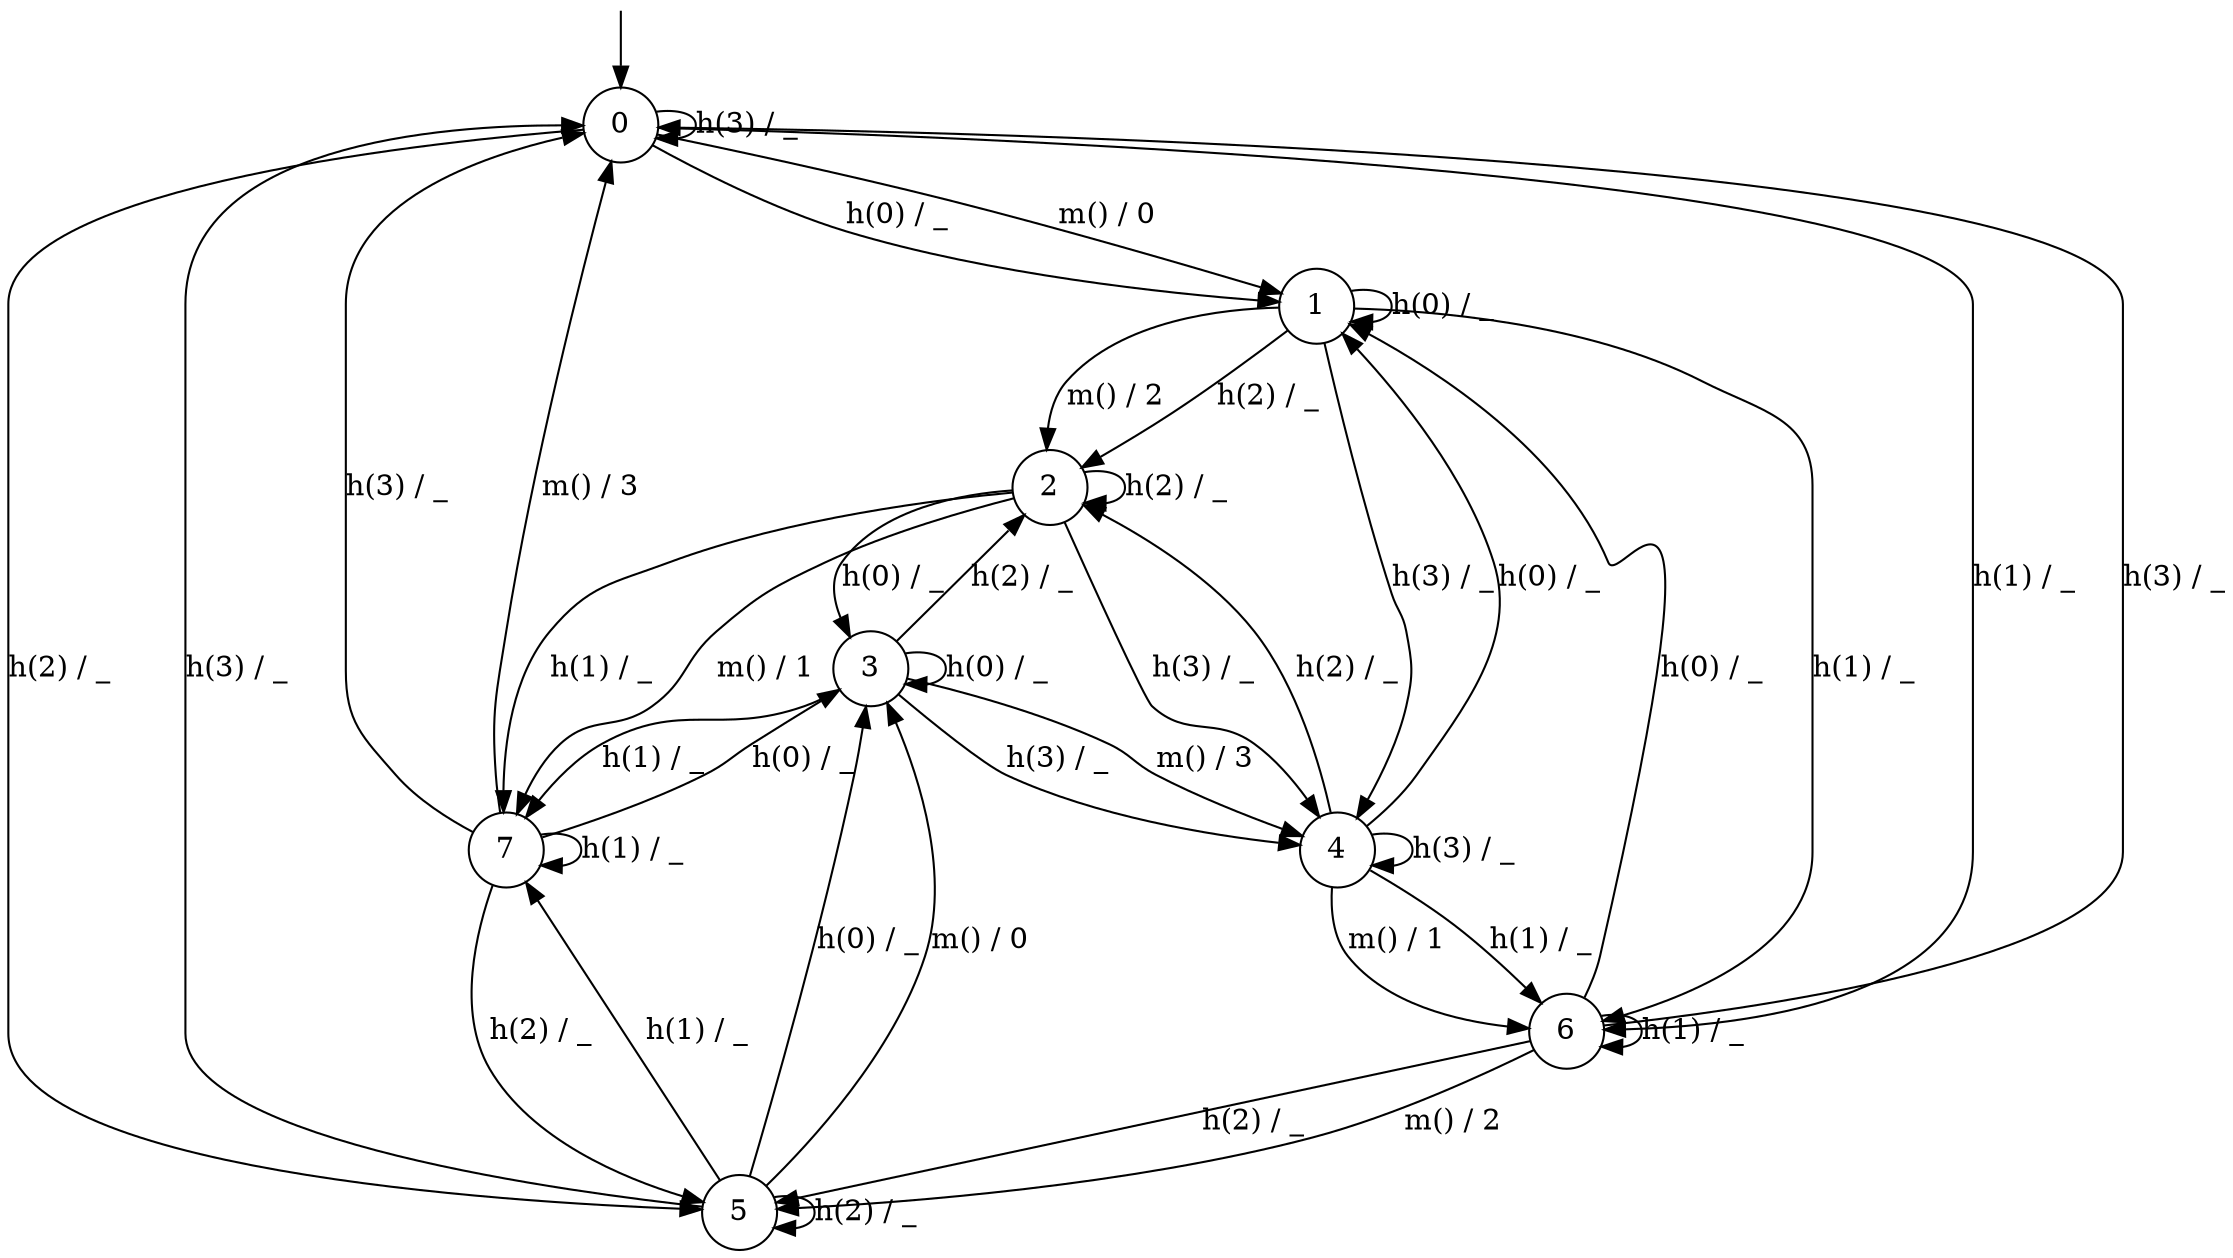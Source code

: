digraph g {

	s0 [shape="circle" label="0"];
	s1 [shape="circle" label="1"];
	s2 [shape="circle" label="2"];
	s3 [shape="circle" label="3"];
	s4 [shape="circle" label="4"];
	s5 [shape="circle" label="5"];
	s6 [shape="circle" label="6"];
	s7 [shape="circle" label="7"];
	s0 -> s1 [label="h(0) / _"];
	s0 -> s6 [label="h(1) / _"];
	s0 -> s5 [label="h(2) / _"];
	s0 -> s0 [label="h(3) / _"];
	s0 -> s1 [label="m() / 0"];
	s1 -> s1 [label="h(0) / _"];
	s1 -> s6 [label="h(1) / _"];
	s1 -> s2 [label="h(2) / _"];
	s1 -> s4 [label="h(3) / _"];
	s1 -> s2 [label="m() / 2"];
	s2 -> s3 [label="h(0) / _"];
	s2 -> s7 [label="h(1) / _"];
	s2 -> s2 [label="h(2) / _"];
	s2 -> s4 [label="h(3) / _"];
	s2 -> s7 [label="m() / 1"];
	s3 -> s3 [label="h(0) / _"];
	s3 -> s7 [label="h(1) / _"];
	s3 -> s2 [label="h(2) / _"];
	s3 -> s4 [label="h(3) / _"];
	s3 -> s4 [label="m() / 3"];
	s4 -> s1 [label="h(0) / _"];
	s4 -> s6 [label="h(1) / _"];
	s4 -> s2 [label="h(2) / _"];
	s4 -> s4 [label="h(3) / _"];
	s4 -> s6 [label="m() / 1"];
	s5 -> s3 [label="h(0) / _"];
	s5 -> s7 [label="h(1) / _"];
	s5 -> s5 [label="h(2) / _"];
	s5 -> s0 [label="h(3) / _"];
	s5 -> s3 [label="m() / 0"];
	s6 -> s1 [label="h(0) / _"];
	s6 -> s6 [label="h(1) / _"];
	s6 -> s5 [label="h(2) / _"];
	s6 -> s0 [label="h(3) / _"];
	s6 -> s5 [label="m() / 2"];
	s7 -> s3 [label="h(0) / _"];
	s7 -> s7 [label="h(1) / _"];
	s7 -> s5 [label="h(2) / _"];
	s7 -> s0 [label="h(3) / _"];
	s7 -> s0 [label="m() / 3"];

__start0 [label="" shape="none" width="0" height="0"];
__start0 -> s0;

}
